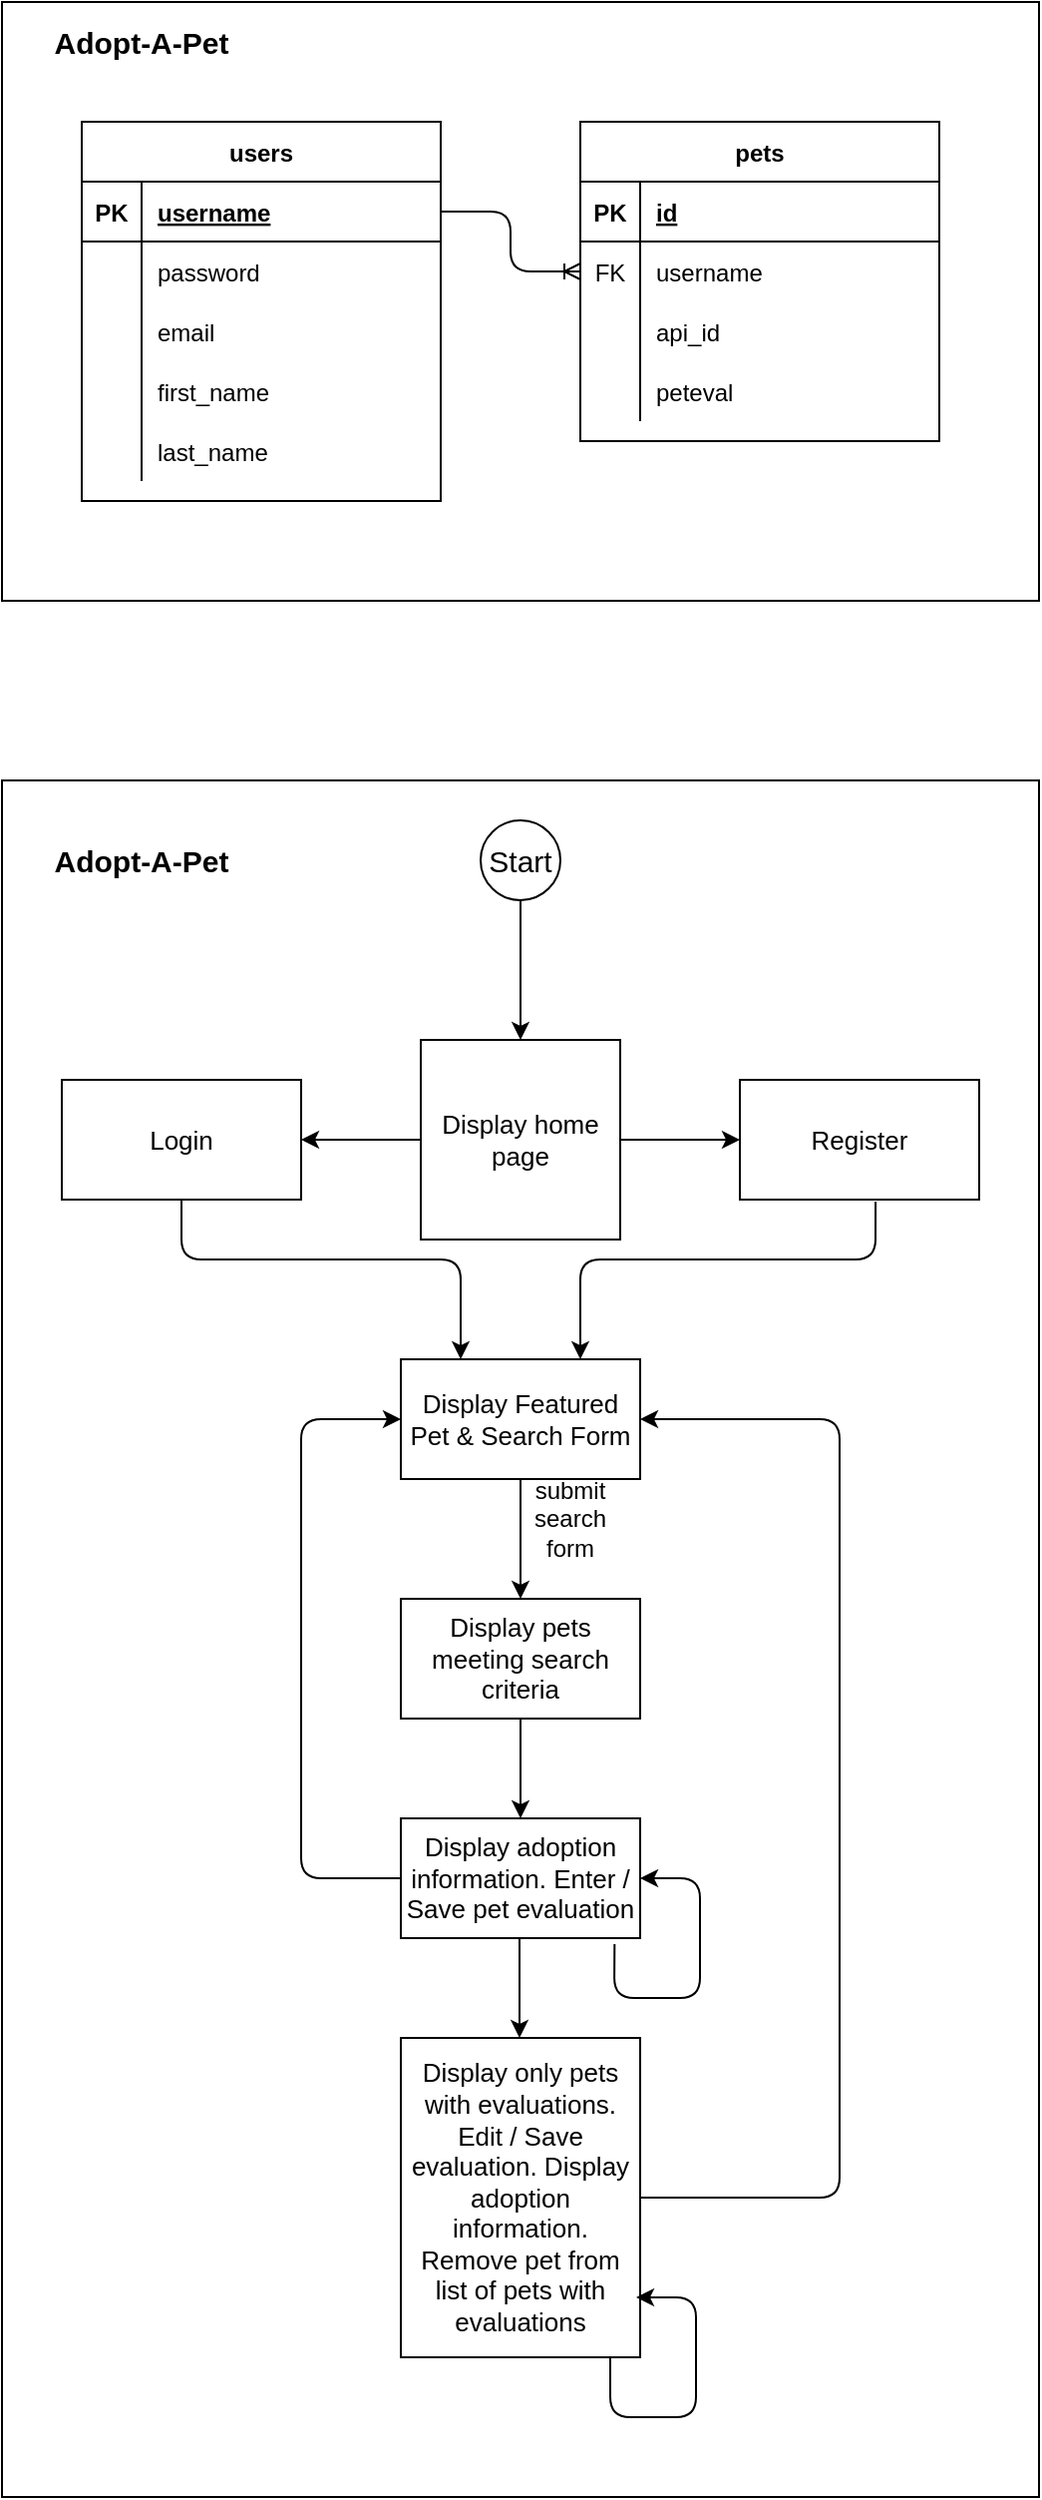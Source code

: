 <mxfile version="14.4.4" type="google"><diagram id="6bQQb0WLgv643KOBXiAd" name="Page-1"><mxGraphModel dx="871" dy="548" grid="1" gridSize="10" guides="1" tooltips="1" connect="1" arrows="1" fold="1" page="1" pageScale="1" pageWidth="850" pageHeight="1100" math="0" shadow="0"><root><mxCell id="0"/><mxCell id="1" parent="0"/><mxCell id="8Rbo_PKrfmfN5r-oiany-11" value="" style="rounded=0;whiteSpace=wrap;html=1;fontSize=13;" vertex="1" parent="1"><mxGeometry x="140" y="440" width="520" height="860" as="geometry"/></mxCell><mxCell id="-HPu2D0JJh4gDbyS7PNS-53" value="" style="rounded=0;whiteSpace=wrap;html=1;" parent="1" vertex="1"><mxGeometry x="140" y="50" width="520" height="300" as="geometry"/></mxCell><mxCell id="-HPu2D0JJh4gDbyS7PNS-1" value="users" style="shape=table;startSize=30;container=1;collapsible=1;childLayout=tableLayout;fixedRows=1;rowLines=0;fontStyle=1;align=center;resizeLast=1;" parent="1" vertex="1"><mxGeometry x="180" y="110" width="180" height="190" as="geometry"/></mxCell><mxCell id="-HPu2D0JJh4gDbyS7PNS-2" value="" style="shape=partialRectangle;collapsible=0;dropTarget=0;pointerEvents=0;fillColor=none;top=0;left=0;bottom=1;right=0;points=[[0,0.5],[1,0.5]];portConstraint=eastwest;" parent="-HPu2D0JJh4gDbyS7PNS-1" vertex="1"><mxGeometry y="30" width="180" height="30" as="geometry"/></mxCell><mxCell id="-HPu2D0JJh4gDbyS7PNS-3" value="PK" style="shape=partialRectangle;connectable=0;fillColor=none;top=0;left=0;bottom=0;right=0;fontStyle=1;overflow=hidden;" parent="-HPu2D0JJh4gDbyS7PNS-2" vertex="1"><mxGeometry width="30" height="30" as="geometry"/></mxCell><mxCell id="-HPu2D0JJh4gDbyS7PNS-4" value="username" style="shape=partialRectangle;connectable=0;fillColor=none;top=0;left=0;bottom=0;right=0;align=left;spacingLeft=6;fontStyle=5;overflow=hidden;" parent="-HPu2D0JJh4gDbyS7PNS-2" vertex="1"><mxGeometry x="30" width="150" height="30" as="geometry"/></mxCell><mxCell id="-HPu2D0JJh4gDbyS7PNS-8" value="" style="shape=partialRectangle;collapsible=0;dropTarget=0;pointerEvents=0;fillColor=none;top=0;left=0;bottom=0;right=0;points=[[0,0.5],[1,0.5]];portConstraint=eastwest;" parent="-HPu2D0JJh4gDbyS7PNS-1" vertex="1"><mxGeometry y="60" width="180" height="30" as="geometry"/></mxCell><mxCell id="-HPu2D0JJh4gDbyS7PNS-9" value="" style="shape=partialRectangle;connectable=0;fillColor=none;top=0;left=0;bottom=0;right=0;editable=1;overflow=hidden;" parent="-HPu2D0JJh4gDbyS7PNS-8" vertex="1"><mxGeometry width="30" height="30" as="geometry"/></mxCell><mxCell id="-HPu2D0JJh4gDbyS7PNS-10" value="password" style="shape=partialRectangle;connectable=0;fillColor=none;top=0;left=0;bottom=0;right=0;align=left;spacingLeft=6;overflow=hidden;" parent="-HPu2D0JJh4gDbyS7PNS-8" vertex="1"><mxGeometry x="30" width="150" height="30" as="geometry"/></mxCell><mxCell id="pWm9Y0XANMCf0yK6biYI-19" style="shape=partialRectangle;collapsible=0;dropTarget=0;pointerEvents=0;fillColor=none;top=0;left=0;bottom=0;right=0;points=[[0,0.5],[1,0.5]];portConstraint=eastwest;" parent="-HPu2D0JJh4gDbyS7PNS-1" vertex="1"><mxGeometry y="90" width="180" height="30" as="geometry"/></mxCell><mxCell id="pWm9Y0XANMCf0yK6biYI-20" style="shape=partialRectangle;connectable=0;fillColor=none;top=0;left=0;bottom=0;right=0;editable=1;overflow=hidden;" parent="pWm9Y0XANMCf0yK6biYI-19" vertex="1"><mxGeometry width="30" height="30" as="geometry"/></mxCell><mxCell id="pWm9Y0XANMCf0yK6biYI-21" value="email" style="shape=partialRectangle;connectable=0;fillColor=none;top=0;left=0;bottom=0;right=0;align=left;spacingLeft=6;overflow=hidden;" parent="pWm9Y0XANMCf0yK6biYI-19" vertex="1"><mxGeometry x="30" width="150" height="30" as="geometry"/></mxCell><mxCell id="pWm9Y0XANMCf0yK6biYI-16" style="shape=partialRectangle;collapsible=0;dropTarget=0;pointerEvents=0;fillColor=none;top=0;left=0;bottom=0;right=0;points=[[0,0.5],[1,0.5]];portConstraint=eastwest;" parent="-HPu2D0JJh4gDbyS7PNS-1" vertex="1"><mxGeometry y="120" width="180" height="30" as="geometry"/></mxCell><mxCell id="pWm9Y0XANMCf0yK6biYI-17" style="shape=partialRectangle;connectable=0;fillColor=none;top=0;left=0;bottom=0;right=0;editable=1;overflow=hidden;" parent="pWm9Y0XANMCf0yK6biYI-16" vertex="1"><mxGeometry width="30" height="30" as="geometry"/></mxCell><mxCell id="pWm9Y0XANMCf0yK6biYI-18" value="first_name" style="shape=partialRectangle;connectable=0;fillColor=none;top=0;left=0;bottom=0;right=0;align=left;spacingLeft=6;overflow=hidden;" parent="pWm9Y0XANMCf0yK6biYI-16" vertex="1"><mxGeometry x="30" width="150" height="30" as="geometry"/></mxCell><mxCell id="pWm9Y0XANMCf0yK6biYI-13" style="shape=partialRectangle;collapsible=0;dropTarget=0;pointerEvents=0;fillColor=none;top=0;left=0;bottom=0;right=0;points=[[0,0.5],[1,0.5]];portConstraint=eastwest;" parent="-HPu2D0JJh4gDbyS7PNS-1" vertex="1"><mxGeometry y="150" width="180" height="30" as="geometry"/></mxCell><mxCell id="pWm9Y0XANMCf0yK6biYI-14" style="shape=partialRectangle;connectable=0;fillColor=none;top=0;left=0;bottom=0;right=0;editable=1;overflow=hidden;" parent="pWm9Y0XANMCf0yK6biYI-13" vertex="1"><mxGeometry width="30" height="30" as="geometry"/></mxCell><mxCell id="pWm9Y0XANMCf0yK6biYI-15" value="last_name" style="shape=partialRectangle;connectable=0;fillColor=none;top=0;left=0;bottom=0;right=0;align=left;spacingLeft=6;overflow=hidden;" parent="pWm9Y0XANMCf0yK6biYI-13" vertex="1"><mxGeometry x="30" width="150" height="30" as="geometry"/></mxCell><mxCell id="-HPu2D0JJh4gDbyS7PNS-30" value="pets" style="shape=table;startSize=30;container=1;collapsible=1;childLayout=tableLayout;fixedRows=1;rowLines=0;fontStyle=1;align=center;resizeLast=1;" parent="1" vertex="1"><mxGeometry x="430" y="110" width="180" height="160" as="geometry"/></mxCell><mxCell id="-HPu2D0JJh4gDbyS7PNS-31" value="" style="shape=partialRectangle;collapsible=0;dropTarget=0;pointerEvents=0;fillColor=none;top=0;left=0;bottom=1;right=0;points=[[0,0.5],[1,0.5]];portConstraint=eastwest;" parent="-HPu2D0JJh4gDbyS7PNS-30" vertex="1"><mxGeometry y="30" width="180" height="30" as="geometry"/></mxCell><mxCell id="-HPu2D0JJh4gDbyS7PNS-32" value="PK" style="shape=partialRectangle;connectable=0;fillColor=none;top=0;left=0;bottom=0;right=0;fontStyle=1;overflow=hidden;" parent="-HPu2D0JJh4gDbyS7PNS-31" vertex="1"><mxGeometry width="30" height="30" as="geometry"/></mxCell><mxCell id="-HPu2D0JJh4gDbyS7PNS-33" value="id" style="shape=partialRectangle;connectable=0;fillColor=none;top=0;left=0;bottom=0;right=0;align=left;spacingLeft=6;fontStyle=5;overflow=hidden;" parent="-HPu2D0JJh4gDbyS7PNS-31" vertex="1"><mxGeometry x="30" width="150" height="30" as="geometry"/></mxCell><mxCell id="-HPu2D0JJh4gDbyS7PNS-34" value="" style="shape=partialRectangle;collapsible=0;dropTarget=0;pointerEvents=0;fillColor=none;top=0;left=0;bottom=0;right=0;points=[[0,0.5],[1,0.5]];portConstraint=eastwest;" parent="-HPu2D0JJh4gDbyS7PNS-30" vertex="1"><mxGeometry y="60" width="180" height="30" as="geometry"/></mxCell><mxCell id="-HPu2D0JJh4gDbyS7PNS-35" value="FK" style="shape=partialRectangle;connectable=0;fillColor=none;top=0;left=0;bottom=0;right=0;editable=1;overflow=hidden;" parent="-HPu2D0JJh4gDbyS7PNS-34" vertex="1"><mxGeometry width="30" height="30" as="geometry"/></mxCell><mxCell id="-HPu2D0JJh4gDbyS7PNS-36" value="username" style="shape=partialRectangle;connectable=0;fillColor=none;top=0;left=0;bottom=0;right=0;align=left;spacingLeft=6;overflow=hidden;" parent="-HPu2D0JJh4gDbyS7PNS-34" vertex="1"><mxGeometry x="30" width="150" height="30" as="geometry"/></mxCell><mxCell id="-HPu2D0JJh4gDbyS7PNS-37" value="" style="shape=partialRectangle;collapsible=0;dropTarget=0;pointerEvents=0;fillColor=none;top=0;left=0;bottom=0;right=0;points=[[0,0.5],[1,0.5]];portConstraint=eastwest;" parent="-HPu2D0JJh4gDbyS7PNS-30" vertex="1"><mxGeometry y="90" width="180" height="30" as="geometry"/></mxCell><mxCell id="-HPu2D0JJh4gDbyS7PNS-38" value="" style="shape=partialRectangle;connectable=0;fillColor=none;top=0;left=0;bottom=0;right=0;editable=1;overflow=hidden;" parent="-HPu2D0JJh4gDbyS7PNS-37" vertex="1"><mxGeometry width="30" height="30" as="geometry"/></mxCell><mxCell id="-HPu2D0JJh4gDbyS7PNS-39" value="api_id" style="shape=partialRectangle;connectable=0;fillColor=none;top=0;left=0;bottom=0;right=0;align=left;spacingLeft=6;overflow=hidden;" parent="-HPu2D0JJh4gDbyS7PNS-37" vertex="1"><mxGeometry x="30" width="150" height="30" as="geometry"/></mxCell><mxCell id="-HPu2D0JJh4gDbyS7PNS-48" value="" style="shape=partialRectangle;collapsible=0;dropTarget=0;pointerEvents=0;fillColor=none;top=0;left=0;bottom=0;right=0;points=[[0,0.5],[1,0.5]];portConstraint=eastwest;" parent="-HPu2D0JJh4gDbyS7PNS-30" vertex="1"><mxGeometry y="120" width="180" height="30" as="geometry"/></mxCell><mxCell id="-HPu2D0JJh4gDbyS7PNS-49" value="" style="shape=partialRectangle;connectable=0;fillColor=none;top=0;left=0;bottom=0;right=0;editable=1;overflow=hidden;" parent="-HPu2D0JJh4gDbyS7PNS-48" vertex="1"><mxGeometry width="30" height="30" as="geometry"/></mxCell><mxCell id="-HPu2D0JJh4gDbyS7PNS-50" value="peteval" style="shape=partialRectangle;connectable=0;fillColor=none;top=0;left=0;bottom=0;right=0;align=left;spacingLeft=6;overflow=hidden;" parent="-HPu2D0JJh4gDbyS7PNS-48" vertex="1"><mxGeometry x="30" width="150" height="30" as="geometry"/></mxCell><mxCell id="-HPu2D0JJh4gDbyS7PNS-54" value="Adopt-A-Pet" style="text;html=1;strokeColor=none;fillColor=none;align=center;verticalAlign=middle;whiteSpace=wrap;rounded=0;fontStyle=1;fontSize=15;" parent="1" vertex="1"><mxGeometry x="160" y="60" width="100" height="20" as="geometry"/></mxCell><mxCell id="vSIfqEsPwWlETulndjID-2" value="Start" style="ellipse;whiteSpace=wrap;html=1;aspect=fixed;fontSize=15;" parent="1" vertex="1"><mxGeometry x="380" y="460" width="40" height="40" as="geometry"/></mxCell><mxCell id="vSIfqEsPwWlETulndjID-3" value="Display home page" style="rounded=0;whiteSpace=wrap;html=1;fontFamily=Helvetica;fontSize=13;fontColor=#000000;align=center;strokeColor=#000000;fillColor=#ffffff;" parent="1" vertex="1"><mxGeometry x="350" y="570" width="100" height="100" as="geometry"/></mxCell><mxCell id="vSIfqEsPwWlETulndjID-4" value="Login" style="rounded=0;whiteSpace=wrap;html=1;fontFamily=Helvetica;fontSize=13;fontColor=#000000;align=center;strokeColor=#000000;fillColor=#ffffff;" parent="1" vertex="1"><mxGeometry x="170" y="590" width="120" height="60" as="geometry"/></mxCell><mxCell id="vSIfqEsPwWlETulndjID-5" value="Register" style="rounded=0;whiteSpace=wrap;html=1;fontSize=13;" parent="1" vertex="1"><mxGeometry x="510" y="590" width="120" height="60" as="geometry"/></mxCell><mxCell id="vSIfqEsPwWlETulndjID-6" value="Display Featured Pet &amp;amp; Search Form" style="rounded=0;whiteSpace=wrap;html=1;fontSize=13;" parent="1" vertex="1"><mxGeometry x="340" y="730" width="120" height="60" as="geometry"/></mxCell><mxCell id="vSIfqEsPwWlETulndjID-10" value="Display pets meeting search criteria" style="rounded=0;whiteSpace=wrap;html=1;fontSize=13;" parent="1" vertex="1"><mxGeometry x="340" y="850" width="120" height="60" as="geometry"/></mxCell><mxCell id="vSIfqEsPwWlETulndjID-12" value="" style="endArrow=classic;html=1;fontSize=15;exitX=0.5;exitY=1;exitDx=0;exitDy=0;" parent="1" source="vSIfqEsPwWlETulndjID-2" target="vSIfqEsPwWlETulndjID-3" edge="1"><mxGeometry width="50" height="50" relative="1" as="geometry"><mxPoint x="410" y="710" as="sourcePoint"/><mxPoint x="460" y="660" as="targetPoint"/></mxGeometry></mxCell><mxCell id="vSIfqEsPwWlETulndjID-13" value="" style="endArrow=classic;html=1;fontSize=15;exitX=0;exitY=0.5;exitDx=0;exitDy=0;entryX=1;entryY=0.5;entryDx=0;entryDy=0;" parent="1" source="vSIfqEsPwWlETulndjID-3" target="vSIfqEsPwWlETulndjID-4" edge="1"><mxGeometry width="50" height="50" relative="1" as="geometry"><mxPoint x="410" y="510" as="sourcePoint"/><mxPoint x="410" y="560" as="targetPoint"/></mxGeometry></mxCell><mxCell id="vSIfqEsPwWlETulndjID-14" value="" style="endArrow=classic;html=1;fontSize=15;entryX=0;entryY=0.5;entryDx=0;entryDy=0;exitX=1;exitY=0.5;exitDx=0;exitDy=0;" parent="1" source="vSIfqEsPwWlETulndjID-3" target="vSIfqEsPwWlETulndjID-5" edge="1"><mxGeometry width="50" height="50" relative="1" as="geometry"><mxPoint x="360" y="610" as="sourcePoint"/><mxPoint x="299.76" y="610.1" as="targetPoint"/></mxGeometry></mxCell><mxCell id="vSIfqEsPwWlETulndjID-16" value="" style="endArrow=classic;html=1;fontSize=15;exitX=0.5;exitY=1;exitDx=0;exitDy=0;entryX=0.25;entryY=0;entryDx=0;entryDy=0;" parent="1" source="vSIfqEsPwWlETulndjID-4" target="vSIfqEsPwWlETulndjID-6" edge="1"><mxGeometry width="50" height="50" relative="1" as="geometry"><mxPoint x="410" y="710" as="sourcePoint"/><mxPoint x="460" y="660" as="targetPoint"/><Array as="points"><mxPoint x="230" y="680"/><mxPoint x="370" y="680"/></Array></mxGeometry></mxCell><mxCell id="vSIfqEsPwWlETulndjID-17" value="" style="endArrow=classic;html=1;fontSize=15;exitX=0.567;exitY=1.017;exitDx=0;exitDy=0;exitPerimeter=0;entryX=0.75;entryY=0;entryDx=0;entryDy=0;" parent="1" source="vSIfqEsPwWlETulndjID-5" target="vSIfqEsPwWlETulndjID-6" edge="1"><mxGeometry width="50" height="50" relative="1" as="geometry"><mxPoint x="410" y="710" as="sourcePoint"/><mxPoint x="460" y="660" as="targetPoint"/><Array as="points"><mxPoint x="578" y="680"/><mxPoint x="430" y="680"/></Array></mxGeometry></mxCell><mxCell id="vSIfqEsPwWlETulndjID-20" value="" style="endArrow=classic;html=1;fontSize=15;exitX=0.5;exitY=1;exitDx=0;exitDy=0;entryX=0.5;entryY=0;entryDx=0;entryDy=0;" parent="1" source="vSIfqEsPwWlETulndjID-6" target="vSIfqEsPwWlETulndjID-10" edge="1"><mxGeometry width="50" height="50" relative="1" as="geometry"><mxPoint x="410" y="710" as="sourcePoint"/><mxPoint x="460" y="660" as="targetPoint"/></mxGeometry></mxCell><mxCell id="vSIfqEsPwWlETulndjID-24" value="Adopt-A-Pet" style="text;html=1;strokeColor=none;fillColor=none;align=center;verticalAlign=middle;whiteSpace=wrap;rounded=0;fontStyle=1;fontSize=15;" parent="1" vertex="1"><mxGeometry x="160" y="470" width="100" height="20" as="geometry"/></mxCell><mxCell id="xWdHXmD6VdEHMcoJiuZx-1" value="" style="edgeStyle=orthogonalEdgeStyle;fontSize=12;html=1;endArrow=ERoneToMany;entryX=0;entryY=0.5;entryDx=0;entryDy=0;exitX=1;exitY=0.5;exitDx=0;exitDy=0;" parent="1" source="-HPu2D0JJh4gDbyS7PNS-2" target="-HPu2D0JJh4gDbyS7PNS-34" edge="1"><mxGeometry width="100" height="100" relative="1" as="geometry"><mxPoint x="320" y="310" as="sourcePoint"/><mxPoint x="420" y="210" as="targetPoint"/></mxGeometry></mxCell><mxCell id="8Rbo_PKrfmfN5r-oiany-2" value="submit search form" style="text;html=1;strokeColor=none;fillColor=none;align=center;verticalAlign=middle;whiteSpace=wrap;rounded=0;" vertex="1" parent="1"><mxGeometry x="405" y="800" width="40" height="20" as="geometry"/></mxCell><mxCell id="8Rbo_PKrfmfN5r-oiany-3" value="Display adoption information. Enter / Save pet evaluation" style="rounded=0;whiteSpace=wrap;html=1;fontSize=13;" vertex="1" parent="1"><mxGeometry x="340" y="960" width="120" height="60" as="geometry"/></mxCell><mxCell id="8Rbo_PKrfmfN5r-oiany-4" value="" style="endArrow=classic;html=1;fontSize=15;exitX=0.893;exitY=1.05;exitDx=0;exitDy=0;entryX=1;entryY=0.5;entryDx=0;entryDy=0;exitPerimeter=0;" edge="1" parent="1" source="8Rbo_PKrfmfN5r-oiany-3" target="8Rbo_PKrfmfN5r-oiany-3"><mxGeometry width="50" height="50" relative="1" as="geometry"><mxPoint x="480" y="970" as="sourcePoint"/><mxPoint x="620" y="1050" as="targetPoint"/><Array as="points"><mxPoint x="447" y="1050"/><mxPoint x="490" y="1050"/><mxPoint x="490" y="990"/></Array></mxGeometry></mxCell><mxCell id="8Rbo_PKrfmfN5r-oiany-5" value="" style="endArrow=classic;html=1;fontSize=15;exitX=0;exitY=0.5;exitDx=0;exitDy=0;entryX=0;entryY=0.5;entryDx=0;entryDy=0;" edge="1" parent="1" source="8Rbo_PKrfmfN5r-oiany-3" target="vSIfqEsPwWlETulndjID-6"><mxGeometry width="50" height="50" relative="1" as="geometry"><mxPoint x="130" y="840" as="sourcePoint"/><mxPoint x="270" y="920" as="targetPoint"/><Array as="points"><mxPoint x="290" y="990"/><mxPoint x="290" y="760"/></Array></mxGeometry></mxCell><mxCell id="8Rbo_PKrfmfN5r-oiany-6" value="" style="endArrow=classic;html=1;fontSize=15;exitX=0.5;exitY=1;exitDx=0;exitDy=0;entryX=0.5;entryY=0;entryDx=0;entryDy=0;" edge="1" parent="1" source="vSIfqEsPwWlETulndjID-10" target="8Rbo_PKrfmfN5r-oiany-3"><mxGeometry width="50" height="50" relative="1" as="geometry"><mxPoint x="499.5" y="900" as="sourcePoint"/><mxPoint x="499.5" y="960" as="targetPoint"/></mxGeometry></mxCell><mxCell id="8Rbo_PKrfmfN5r-oiany-7" value="Display only pets with evaluations. Edit / Save evaluation. Display adoption information. Remove pet from list of pets with evaluations" style="rounded=0;whiteSpace=wrap;html=1;fontSize=13;" vertex="1" parent="1"><mxGeometry x="340" y="1070" width="120" height="160" as="geometry"/></mxCell><mxCell id="8Rbo_PKrfmfN5r-oiany-8" value="" style="endArrow=classic;html=1;fontSize=15;" edge="1" parent="1"><mxGeometry width="50" height="50" relative="1" as="geometry"><mxPoint x="445" y="1230" as="sourcePoint"/><mxPoint x="458" y="1200" as="targetPoint"/><Array as="points"><mxPoint x="445" y="1260"/><mxPoint x="488" y="1260"/><mxPoint x="488" y="1200"/></Array></mxGeometry></mxCell><mxCell id="8Rbo_PKrfmfN5r-oiany-9" value="" style="endArrow=classic;html=1;fontSize=15;exitX=1;exitY=0.5;exitDx=0;exitDy=0;entryX=1;entryY=0.5;entryDx=0;entryDy=0;" edge="1" parent="1" source="8Rbo_PKrfmfN5r-oiany-7" target="vSIfqEsPwWlETulndjID-6"><mxGeometry width="50" height="50" relative="1" as="geometry"><mxPoint x="610" y="990" as="sourcePoint"/><mxPoint x="610" y="760" as="targetPoint"/><Array as="points"><mxPoint x="560" y="1150"/><mxPoint x="560" y="760"/></Array></mxGeometry></mxCell><mxCell id="8Rbo_PKrfmfN5r-oiany-10" value="" style="endArrow=classic;html=1;fontSize=15;exitX=0.5;exitY=1;exitDx=0;exitDy=0;entryX=0.5;entryY=0;entryDx=0;entryDy=0;" edge="1" parent="1"><mxGeometry width="50" height="50" relative="1" as="geometry"><mxPoint x="399.5" y="1020" as="sourcePoint"/><mxPoint x="399.5" y="1070" as="targetPoint"/><Array as="points"><mxPoint x="399.5" y="1050"/></Array></mxGeometry></mxCell></root></mxGraphModel></diagram></mxfile>